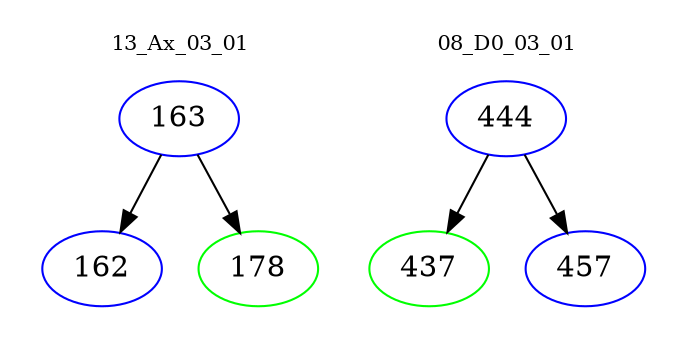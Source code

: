 digraph{
subgraph cluster_0 {
color = white
label = "13_Ax_03_01";
fontsize=10;
T0_163 [label="163", color="blue"]
T0_163 -> T0_162 [color="black"]
T0_162 [label="162", color="blue"]
T0_163 -> T0_178 [color="black"]
T0_178 [label="178", color="green"]
}
subgraph cluster_1 {
color = white
label = "08_D0_03_01";
fontsize=10;
T1_444 [label="444", color="blue"]
T1_444 -> T1_437 [color="black"]
T1_437 [label="437", color="green"]
T1_444 -> T1_457 [color="black"]
T1_457 [label="457", color="blue"]
}
}
